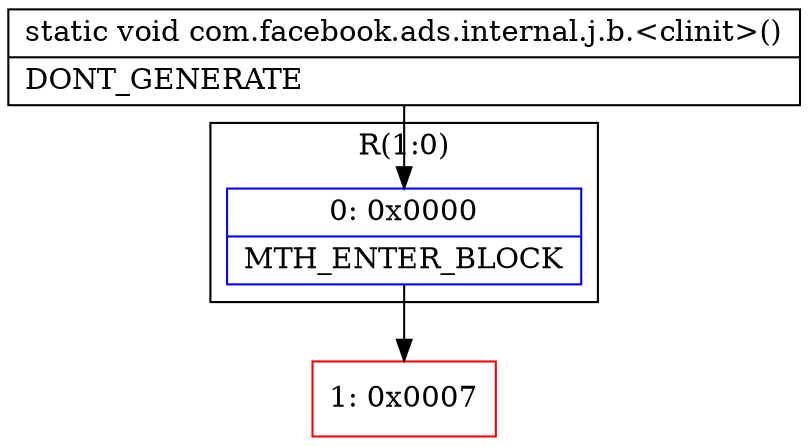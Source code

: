 digraph "CFG forcom.facebook.ads.internal.j.b.\<clinit\>()V" {
subgraph cluster_Region_740555822 {
label = "R(1:0)";
node [shape=record,color=blue];
Node_0 [shape=record,label="{0\:\ 0x0000|MTH_ENTER_BLOCK\l}"];
}
Node_1 [shape=record,color=red,label="{1\:\ 0x0007}"];
MethodNode[shape=record,label="{static void com.facebook.ads.internal.j.b.\<clinit\>()  | DONT_GENERATE\l}"];
MethodNode -> Node_0;
Node_0 -> Node_1;
}


